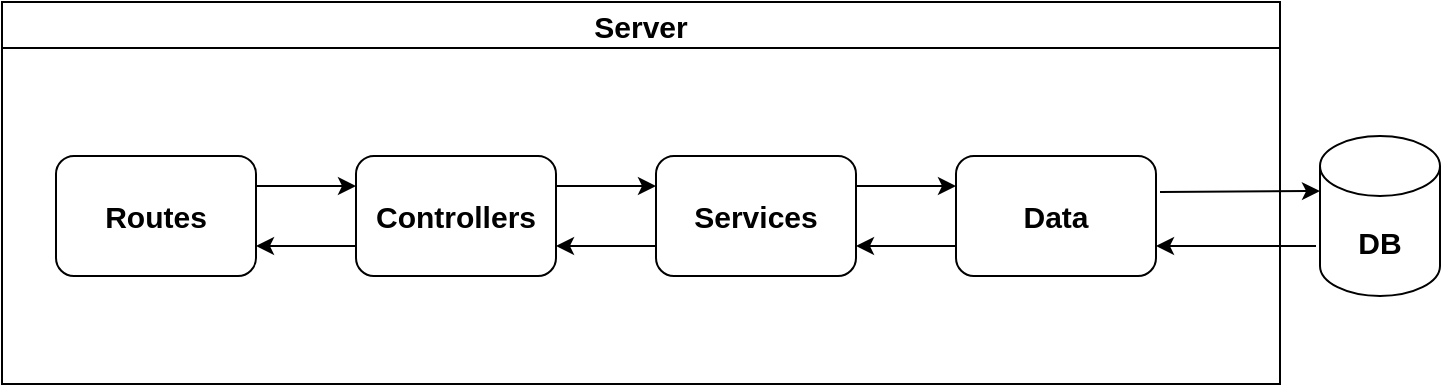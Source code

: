 <mxfile version="18.0.2" type="device"><diagram id="yDAdqlz1vDUa7CM97AlW" name="Page-1"><mxGraphModel dx="1718" dy="935" grid="0" gridSize="10" guides="1" tooltips="1" connect="1" arrows="1" fold="1" page="1" pageScale="1" pageWidth="850" pageHeight="1100" math="0" shadow="0"><root><mxCell id="0"/><mxCell id="1" parent="0"/><mxCell id="VkctkyqMszPtbao6t2xb-3" value="&lt;b&gt;&lt;font style=&quot;font-size: 15px;&quot;&gt;Routes&lt;/font&gt;&lt;/b&gt;" style="rounded=1;whiteSpace=wrap;html=1;" vertex="1" parent="1"><mxGeometry x="80" y="160" width="100" height="60" as="geometry"/></mxCell><mxCell id="VkctkyqMszPtbao6t2xb-8" value="&lt;font style=&quot;font-size: 15px;&quot;&gt;&lt;b&gt;DB&lt;/b&gt;&lt;/font&gt;" style="shape=cylinder3;whiteSpace=wrap;html=1;boundedLbl=1;backgroundOutline=1;size=15;" vertex="1" parent="1"><mxGeometry x="712" y="150" width="60" height="80" as="geometry"/></mxCell><mxCell id="VkctkyqMszPtbao6t2xb-16" value="&lt;font size=&quot;1&quot; style=&quot;&quot;&gt;&lt;b style=&quot;font-size: 15px;&quot;&gt;Controllers&lt;/b&gt;&lt;/font&gt;" style="rounded=1;whiteSpace=wrap;html=1;" vertex="1" parent="1"><mxGeometry x="230" y="160" width="100" height="60" as="geometry"/></mxCell><mxCell id="VkctkyqMszPtbao6t2xb-17" value="&lt;font style=&quot;font-size: 15px;&quot;&gt;&lt;b&gt;Services&lt;/b&gt;&lt;/font&gt;" style="rounded=1;whiteSpace=wrap;html=1;" vertex="1" parent="1"><mxGeometry x="380" y="160" width="100" height="60" as="geometry"/></mxCell><mxCell id="VkctkyqMszPtbao6t2xb-18" value="&lt;b&gt;&lt;font style=&quot;font-size: 15px;&quot;&gt;Data&lt;/font&gt;&lt;/b&gt;" style="rounded=1;whiteSpace=wrap;html=1;" vertex="1" parent="1"><mxGeometry x="530" y="160" width="100" height="60" as="geometry"/></mxCell><mxCell id="VkctkyqMszPtbao6t2xb-19" value="" style="endArrow=classic;html=1;rounded=0;exitX=1;exitY=0.25;exitDx=0;exitDy=0;entryX=0;entryY=0.25;entryDx=0;entryDy=0;" edge="1" parent="1" source="VkctkyqMszPtbao6t2xb-3" target="VkctkyqMszPtbao6t2xb-16"><mxGeometry width="50" height="50" relative="1" as="geometry"><mxPoint x="420" y="480" as="sourcePoint"/><mxPoint x="470" y="430" as="targetPoint"/></mxGeometry></mxCell><mxCell id="VkctkyqMszPtbao6t2xb-20" value="" style="endArrow=classic;html=1;rounded=0;exitX=1;exitY=0.25;exitDx=0;exitDy=0;entryX=0;entryY=0.25;entryDx=0;entryDy=0;" edge="1" parent="1" source="VkctkyqMszPtbao6t2xb-16" target="VkctkyqMszPtbao6t2xb-17"><mxGeometry width="50" height="50" relative="1" as="geometry"><mxPoint x="350" y="260" as="sourcePoint"/><mxPoint x="400" y="260" as="targetPoint"/></mxGeometry></mxCell><mxCell id="VkctkyqMszPtbao6t2xb-21" value="" style="endArrow=classic;html=1;rounded=0;exitX=1;exitY=0.25;exitDx=0;exitDy=0;entryX=0;entryY=0.25;entryDx=0;entryDy=0;" edge="1" parent="1" source="VkctkyqMszPtbao6t2xb-17" target="VkctkyqMszPtbao6t2xb-18"><mxGeometry width="50" height="50" relative="1" as="geometry"><mxPoint x="200" y="195" as="sourcePoint"/><mxPoint x="250" y="195" as="targetPoint"/></mxGeometry></mxCell><mxCell id="VkctkyqMszPtbao6t2xb-22" value="" style="endArrow=classic;html=1;rounded=0;exitX=0;exitY=0.75;exitDx=0;exitDy=0;entryX=1;entryY=0.75;entryDx=0;entryDy=0;" edge="1" parent="1" source="VkctkyqMszPtbao6t2xb-16" target="VkctkyqMszPtbao6t2xb-3"><mxGeometry width="50" height="50" relative="1" as="geometry"><mxPoint x="210" y="205" as="sourcePoint"/><mxPoint x="260" y="205" as="targetPoint"/></mxGeometry></mxCell><mxCell id="VkctkyqMszPtbao6t2xb-23" value="" style="endArrow=classic;html=1;rounded=0;exitX=0;exitY=0.75;exitDx=0;exitDy=0;entryX=1;entryY=0.75;entryDx=0;entryDy=0;" edge="1" parent="1" source="VkctkyqMszPtbao6t2xb-17" target="VkctkyqMszPtbao6t2xb-16"><mxGeometry width="50" height="50" relative="1" as="geometry"><mxPoint x="220" y="215" as="sourcePoint"/><mxPoint x="270" y="215" as="targetPoint"/></mxGeometry></mxCell><mxCell id="VkctkyqMszPtbao6t2xb-24" value="" style="endArrow=classic;html=1;rounded=0;exitX=0;exitY=0.75;exitDx=0;exitDy=0;entryX=1;entryY=0.75;entryDx=0;entryDy=0;" edge="1" parent="1" source="VkctkyqMszPtbao6t2xb-18" target="VkctkyqMszPtbao6t2xb-17"><mxGeometry width="50" height="50" relative="1" as="geometry"><mxPoint x="230" y="225" as="sourcePoint"/><mxPoint x="280" y="225" as="targetPoint"/></mxGeometry></mxCell><mxCell id="VkctkyqMszPtbao6t2xb-25" value="" style="endArrow=classic;html=1;rounded=0;entryX=0;entryY=0;entryDx=0;entryDy=27.5;entryPerimeter=0;" edge="1" parent="1" target="VkctkyqMszPtbao6t2xb-8"><mxGeometry width="50" height="50" relative="1" as="geometry"><mxPoint x="632" y="178" as="sourcePoint"/><mxPoint x="290" y="235" as="targetPoint"/></mxGeometry></mxCell><mxCell id="VkctkyqMszPtbao6t2xb-26" value="" style="endArrow=classic;html=1;rounded=0;entryX=1;entryY=0.75;entryDx=0;entryDy=0;" edge="1" parent="1" target="VkctkyqMszPtbao6t2xb-18"><mxGeometry width="50" height="50" relative="1" as="geometry"><mxPoint x="710" y="205" as="sourcePoint"/><mxPoint x="630" y="180" as="targetPoint"/></mxGeometry></mxCell><mxCell id="VkctkyqMszPtbao6t2xb-29" value="Server" style="swimlane;fontSize=15;" vertex="1" parent="1"><mxGeometry x="53" y="83" width="639" height="191" as="geometry"/></mxCell></root></mxGraphModel></diagram></mxfile>